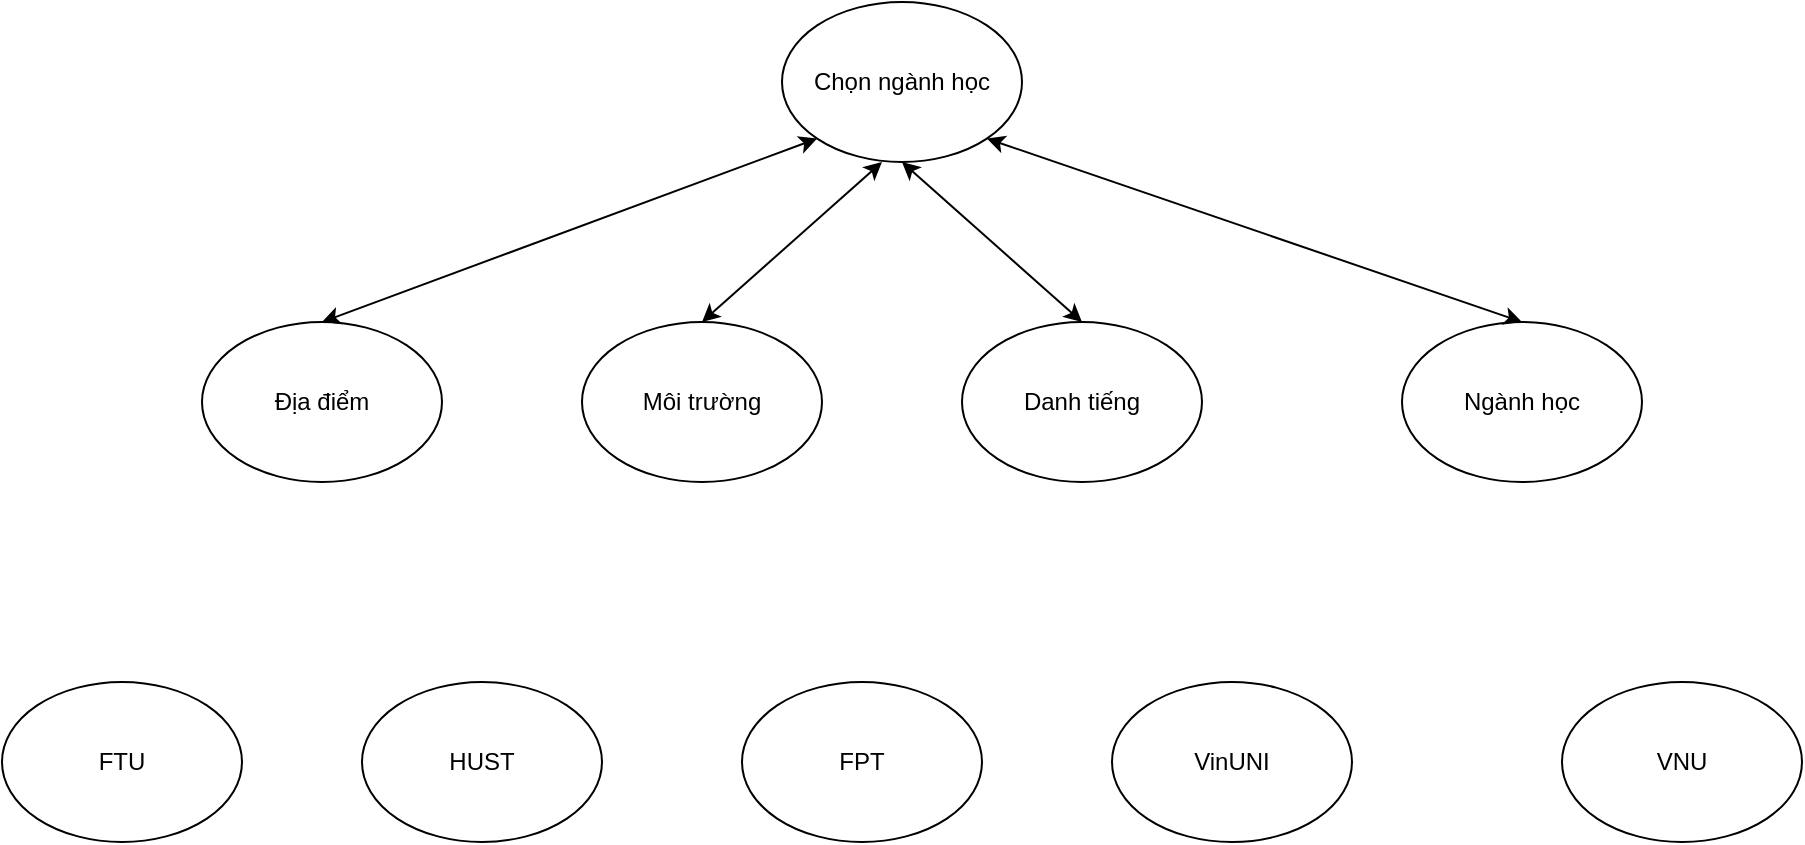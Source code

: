 <mxfile version="15.5.2" type="github">
  <diagram id="_UpYCp5EKZ2hRbgouOha" name="Page-1">
    <mxGraphModel dx="1918" dy="450" grid="1" gridSize="10" guides="1" tooltips="1" connect="1" arrows="1" fold="1" page="1" pageScale="1" pageWidth="850" pageHeight="1100" math="0" shadow="0">
      <root>
        <mxCell id="0" />
        <mxCell id="1" parent="0" />
        <mxCell id="iDi-Vwkp-NjvZ9iYTa1Y-2" value="Chọn ngành học" style="ellipse;whiteSpace=wrap;html=1;" vertex="1" parent="1">
          <mxGeometry x="200" y="920" width="120" height="80" as="geometry" />
        </mxCell>
        <mxCell id="iDi-Vwkp-NjvZ9iYTa1Y-3" value="Ngành học" style="ellipse;whiteSpace=wrap;html=1;" vertex="1" parent="1">
          <mxGeometry x="510" y="1080" width="120" height="80" as="geometry" />
        </mxCell>
        <mxCell id="iDi-Vwkp-NjvZ9iYTa1Y-4" value="Danh tiếng" style="ellipse;whiteSpace=wrap;html=1;" vertex="1" parent="1">
          <mxGeometry x="290" y="1080" width="120" height="80" as="geometry" />
        </mxCell>
        <mxCell id="iDi-Vwkp-NjvZ9iYTa1Y-5" value="Môi trường" style="ellipse;whiteSpace=wrap;html=1;" vertex="1" parent="1">
          <mxGeometry x="100" y="1080" width="120" height="80" as="geometry" />
        </mxCell>
        <mxCell id="iDi-Vwkp-NjvZ9iYTa1Y-6" value="Địa điểm" style="ellipse;whiteSpace=wrap;html=1;" vertex="1" parent="1">
          <mxGeometry x="-90" y="1080" width="120" height="80" as="geometry" />
        </mxCell>
        <mxCell id="iDi-Vwkp-NjvZ9iYTa1Y-8" value="HUST" style="ellipse;whiteSpace=wrap;html=1;" vertex="1" parent="1">
          <mxGeometry x="-10" y="1260" width="120" height="80" as="geometry" />
        </mxCell>
        <mxCell id="iDi-Vwkp-NjvZ9iYTa1Y-9" value="VinUNI" style="ellipse;whiteSpace=wrap;html=1;" vertex="1" parent="1">
          <mxGeometry x="365" y="1260" width="120" height="80" as="geometry" />
        </mxCell>
        <mxCell id="iDi-Vwkp-NjvZ9iYTa1Y-10" value="VNU" style="ellipse;whiteSpace=wrap;html=1;" vertex="1" parent="1">
          <mxGeometry x="590" y="1260" width="120" height="80" as="geometry" />
        </mxCell>
        <mxCell id="iDi-Vwkp-NjvZ9iYTa1Y-11" value="" style="endArrow=classic;startArrow=classic;html=1;rounded=0;entryX=0;entryY=1;entryDx=0;entryDy=0;exitX=0.5;exitY=0;exitDx=0;exitDy=0;" edge="1" parent="1" source="iDi-Vwkp-NjvZ9iYTa1Y-6" target="iDi-Vwkp-NjvZ9iYTa1Y-2">
          <mxGeometry width="50" height="50" relative="1" as="geometry">
            <mxPoint x="260" y="1160" as="sourcePoint" />
            <mxPoint x="310" y="1110" as="targetPoint" />
          </mxGeometry>
        </mxCell>
        <mxCell id="iDi-Vwkp-NjvZ9iYTa1Y-12" value="" style="endArrow=classic;startArrow=classic;html=1;rounded=0;exitX=0.5;exitY=0;exitDx=0;exitDy=0;" edge="1" parent="1" source="iDi-Vwkp-NjvZ9iYTa1Y-5">
          <mxGeometry width="50" height="50" relative="1" as="geometry">
            <mxPoint x="190" y="1090" as="sourcePoint" />
            <mxPoint x="250" y="1000" as="targetPoint" />
          </mxGeometry>
        </mxCell>
        <mxCell id="iDi-Vwkp-NjvZ9iYTa1Y-13" value="" style="endArrow=classic;startArrow=classic;html=1;rounded=0;exitX=0.5;exitY=0;exitDx=0;exitDy=0;entryX=1;entryY=1;entryDx=0;entryDy=0;" edge="1" parent="1" source="iDi-Vwkp-NjvZ9iYTa1Y-3" target="iDi-Vwkp-NjvZ9iYTa1Y-2">
          <mxGeometry width="50" height="50" relative="1" as="geometry">
            <mxPoint x="180" y="1100" as="sourcePoint" />
            <mxPoint x="250.861" y="1014.966" as="targetPoint" />
          </mxGeometry>
        </mxCell>
        <mxCell id="iDi-Vwkp-NjvZ9iYTa1Y-14" value="" style="endArrow=classic;startArrow=classic;html=1;rounded=0;exitX=0.5;exitY=1;exitDx=0;exitDy=0;entryX=0.5;entryY=0;entryDx=0;entryDy=0;" edge="1" parent="1" source="iDi-Vwkp-NjvZ9iYTa1Y-2" target="iDi-Vwkp-NjvZ9iYTa1Y-4">
          <mxGeometry width="50" height="50" relative="1" as="geometry">
            <mxPoint x="190" y="1110" as="sourcePoint" />
            <mxPoint x="260.861" y="1024.966" as="targetPoint" />
          </mxGeometry>
        </mxCell>
        <mxCell id="iDi-Vwkp-NjvZ9iYTa1Y-29" value="FTU" style="ellipse;whiteSpace=wrap;html=1;" vertex="1" parent="1">
          <mxGeometry x="-190" y="1260" width="120" height="80" as="geometry" />
        </mxCell>
        <mxCell id="iDi-Vwkp-NjvZ9iYTa1Y-30" value="FPT" style="ellipse;whiteSpace=wrap;html=1;" vertex="1" parent="1">
          <mxGeometry x="180" y="1260" width="120" height="80" as="geometry" />
        </mxCell>
      </root>
    </mxGraphModel>
  </diagram>
</mxfile>

